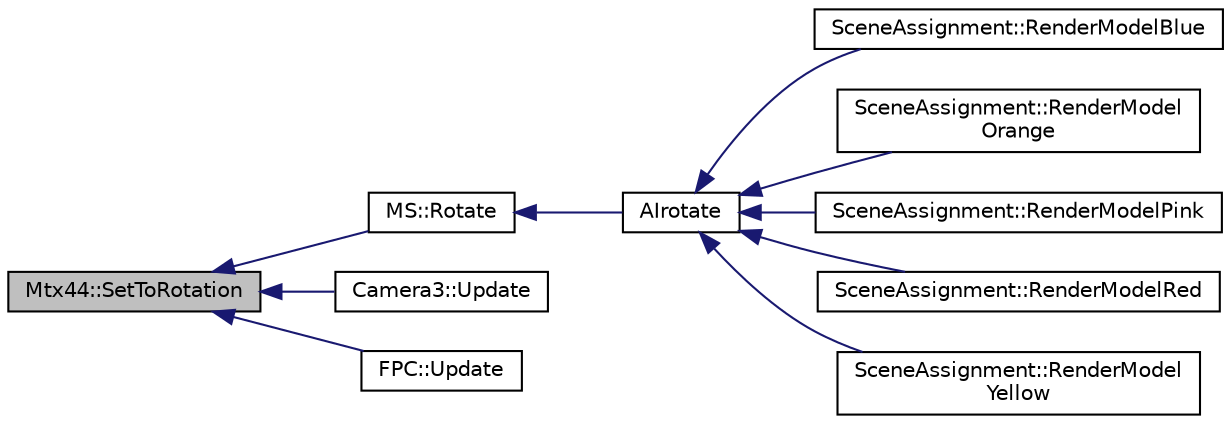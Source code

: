 digraph "Mtx44::SetToRotation"
{
  bgcolor="transparent";
  edge [fontname="Helvetica",fontsize="10",labelfontname="Helvetica",labelfontsize="10"];
  node [fontname="Helvetica",fontsize="10",shape=record];
  rankdir="LR";
  Node1 [label="Mtx44::SetToRotation",height=0.2,width=0.4,color="black", fillcolor="grey75", style="filled", fontcolor="black"];
  Node1 -> Node2 [dir="back",color="midnightblue",fontsize="10",style="solid",fontname="Helvetica"];
  Node2 [label="MS::Rotate",height=0.2,width=0.4,color="black",URL="$classMS.html#a6ce592114042b920b648bca5519690cd",tooltip="Multiply the top matrix with a rotation matrix based on the following parameters. ..."];
  Node2 -> Node3 [dir="back",color="midnightblue",fontsize="10",style="solid",fontname="Helvetica"];
  Node3 [label="AIrotate",height=0.2,width=0.4,color="black",URL="$MoveAI_8h.html#a3b8b07f3903b4f7219487490ad9fa6d0",tooltip="Rotate NPC. "];
  Node3 -> Node4 [dir="back",color="midnightblue",fontsize="10",style="solid",fontname="Helvetica"];
  Node4 [label="SceneAssignment::RenderModelBlue",height=0.2,width=0.4,color="black",URL="$classSceneAssignment.html#abf585e5d1fdd2c8debd3fcf316e623bd",tooltip="Render the moving blue NPC /*. "];
  Node3 -> Node5 [dir="back",color="midnightblue",fontsize="10",style="solid",fontname="Helvetica"];
  Node5 [label="SceneAssignment::RenderModel\lOrange",height=0.2,width=0.4,color="black",URL="$classSceneAssignment.html#a45057482d3f7f1a8c707f0b295706064",tooltip="Render the moving orange NPC /*. "];
  Node3 -> Node6 [dir="back",color="midnightblue",fontsize="10",style="solid",fontname="Helvetica"];
  Node6 [label="SceneAssignment::RenderModelPink",height=0.2,width=0.4,color="black",URL="$classSceneAssignment.html#abd10780f623e97a68100b2ce5964463f",tooltip="Render the moving pink NPC /*. "];
  Node3 -> Node7 [dir="back",color="midnightblue",fontsize="10",style="solid",fontname="Helvetica"];
  Node7 [label="SceneAssignment::RenderModelRed",height=0.2,width=0.4,color="black",URL="$classSceneAssignment.html#a6758c42e3e4eb7876bb8dae868d9eff1",tooltip="Render the moving red NPC /*. "];
  Node3 -> Node8 [dir="back",color="midnightblue",fontsize="10",style="solid",fontname="Helvetica"];
  Node8 [label="SceneAssignment::RenderModel\lYellow",height=0.2,width=0.4,color="black",URL="$classSceneAssignment.html#a245b19fa2b4358859cae292397df3829",tooltip="Render the moving yellow NPC /*. "];
  Node1 -> Node9 [dir="back",color="midnightblue",fontsize="10",style="solid",fontname="Helvetica"];
  Node9 [label="Camera3::Update",height=0.2,width=0.4,color="black",URL="$classCamera3.html#ad7ad0d70eb583d7041c536c5fecb8085"];
  Node1 -> Node10 [dir="back",color="midnightblue",fontsize="10",style="solid",fontname="Helvetica"];
  Node10 [label="FPC::Update",height=0.2,width=0.4,color="black",URL="$classFPC.html#abd047cd2174b283ff765c974bc7877e3",tooltip="Camera controls. "];
}
